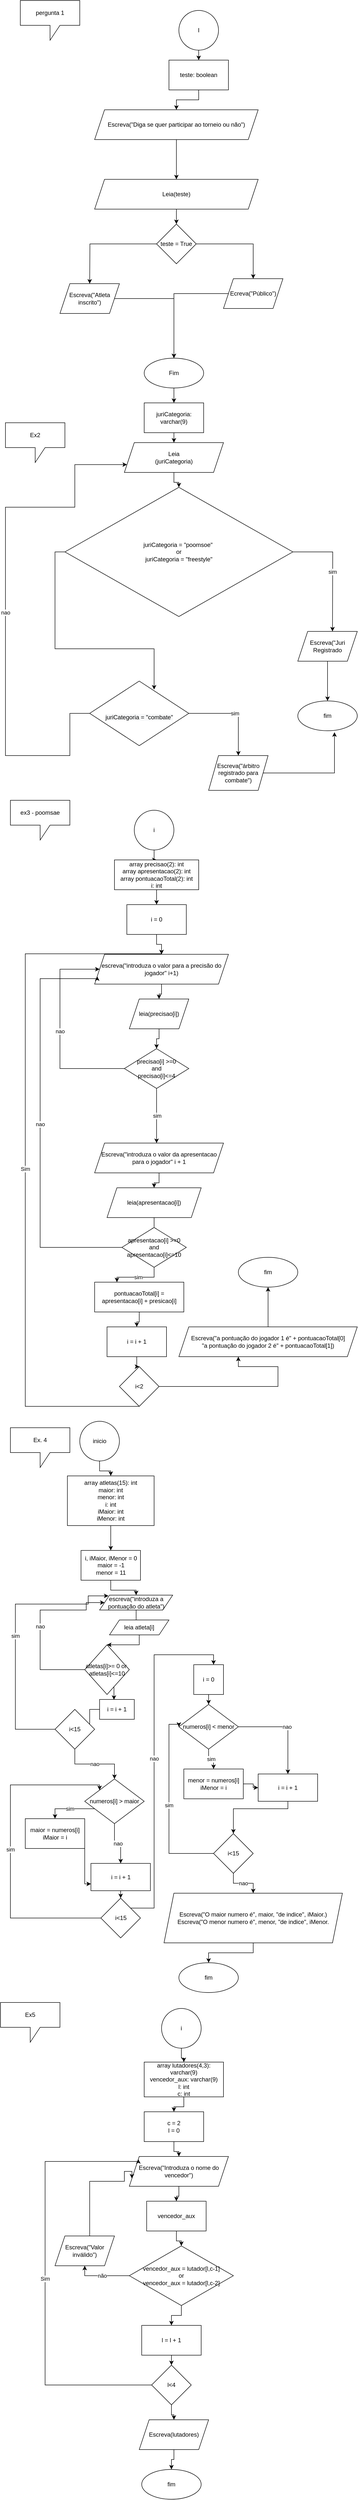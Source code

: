 <mxfile version="20.1.1" type="device"><diagram id="eb5srsx59rWQZQTCgX0a" name="Page-1"><mxGraphModel dx="1108" dy="403" grid="1" gridSize="10" guides="1" tooltips="1" connect="1" arrows="1" fold="1" page="1" pageScale="1" pageWidth="827" pageHeight="1169" math="0" shadow="0"><root><mxCell id="0"/><mxCell id="1" parent="0"/><mxCell id="N50x6vY5r3P2flRG4sj--4" value="" style="edgeStyle=orthogonalEdgeStyle;rounded=0;orthogonalLoop=1;jettySize=auto;html=1;" edge="1" parent="1" source="N50x6vY5r3P2flRG4sj--1" target="N50x6vY5r3P2flRG4sj--3"><mxGeometry relative="1" as="geometry"/></mxCell><mxCell id="N50x6vY5r3P2flRG4sj--1" value="I" style="ellipse;whiteSpace=wrap;html=1;aspect=fixed;" vertex="1" parent="1"><mxGeometry x="380" y="30" width="80" height="80" as="geometry"/></mxCell><mxCell id="N50x6vY5r3P2flRG4sj--2" value="pergunta 1" style="shape=callout;whiteSpace=wrap;html=1;perimeter=calloutPerimeter;" vertex="1" parent="1"><mxGeometry x="60" y="10" width="120" height="80" as="geometry"/></mxCell><mxCell id="N50x6vY5r3P2flRG4sj--8" value="" style="edgeStyle=orthogonalEdgeStyle;rounded=0;orthogonalLoop=1;jettySize=auto;html=1;" edge="1" parent="1" source="N50x6vY5r3P2flRG4sj--3" target="N50x6vY5r3P2flRG4sj--7"><mxGeometry relative="1" as="geometry"/></mxCell><mxCell id="N50x6vY5r3P2flRG4sj--3" value="teste: boolean" style="whiteSpace=wrap;html=1;" vertex="1" parent="1"><mxGeometry x="360" y="130" width="120" height="60" as="geometry"/></mxCell><mxCell id="N50x6vY5r3P2flRG4sj--12" value="" style="edgeStyle=orthogonalEdgeStyle;rounded=0;orthogonalLoop=1;jettySize=auto;html=1;" edge="1" parent="1" source="N50x6vY5r3P2flRG4sj--7" target="N50x6vY5r3P2flRG4sj--11"><mxGeometry relative="1" as="geometry"/></mxCell><mxCell id="N50x6vY5r3P2flRG4sj--7" value="Escreva(&quot;Diga se quer participar ao torneio ou não&quot;)" style="shape=parallelogram;perimeter=parallelogramPerimeter;whiteSpace=wrap;html=1;fixedSize=1;" vertex="1" parent="1"><mxGeometry x="210" y="230" width="330" height="60" as="geometry"/></mxCell><mxCell id="N50x6vY5r3P2flRG4sj--16" value="" style="edgeStyle=orthogonalEdgeStyle;rounded=0;orthogonalLoop=1;jettySize=auto;html=1;" edge="1" parent="1" source="N50x6vY5r3P2flRG4sj--11" target="N50x6vY5r3P2flRG4sj--15"><mxGeometry relative="1" as="geometry"/></mxCell><mxCell id="N50x6vY5r3P2flRG4sj--11" value="Leia(teste)" style="shape=parallelogram;perimeter=parallelogramPerimeter;whiteSpace=wrap;html=1;fixedSize=1;" vertex="1" parent="1"><mxGeometry x="210" y="370" width="330" height="60" as="geometry"/></mxCell><mxCell id="N50x6vY5r3P2flRG4sj--17" style="edgeStyle=orthogonalEdgeStyle;rounded=0;orthogonalLoop=1;jettySize=auto;html=1;" edge="1" parent="1" source="N50x6vY5r3P2flRG4sj--15"><mxGeometry relative="1" as="geometry"><mxPoint x="200" y="580" as="targetPoint"/></mxGeometry></mxCell><mxCell id="N50x6vY5r3P2flRG4sj--18" style="edgeStyle=orthogonalEdgeStyle;rounded=0;orthogonalLoop=1;jettySize=auto;html=1;" edge="1" parent="1" source="N50x6vY5r3P2flRG4sj--15"><mxGeometry relative="1" as="geometry"><mxPoint x="530" y="570" as="targetPoint"/><Array as="points"><mxPoint x="530" y="500"/></Array></mxGeometry></mxCell><mxCell id="N50x6vY5r3P2flRG4sj--15" value="teste = True" style="rhombus;whiteSpace=wrap;html=1;" vertex="1" parent="1"><mxGeometry x="335" y="460" width="80" height="80" as="geometry"/></mxCell><mxCell id="N50x6vY5r3P2flRG4sj--22" value="" style="edgeStyle=orthogonalEdgeStyle;rounded=0;orthogonalLoop=1;jettySize=auto;html=1;" edge="1" parent="1" source="N50x6vY5r3P2flRG4sj--19" target="N50x6vY5r3P2flRG4sj--21"><mxGeometry relative="1" as="geometry"/></mxCell><mxCell id="N50x6vY5r3P2flRG4sj--19" value="Escreva(&quot;Atleta inscrito&quot;)" style="shape=parallelogram;perimeter=parallelogramPerimeter;whiteSpace=wrap;html=1;fixedSize=1;" vertex="1" parent="1"><mxGeometry x="140" y="580" width="120" height="60" as="geometry"/></mxCell><mxCell id="N50x6vY5r3P2flRG4sj--23" style="edgeStyle=orthogonalEdgeStyle;rounded=0;orthogonalLoop=1;jettySize=auto;html=1;entryX=0.5;entryY=0;entryDx=0;entryDy=0;" edge="1" parent="1" source="N50x6vY5r3P2flRG4sj--20" target="N50x6vY5r3P2flRG4sj--21"><mxGeometry relative="1" as="geometry"/></mxCell><mxCell id="N50x6vY5r3P2flRG4sj--20" value="Ecreva(&quot;Público&quot;)" style="shape=parallelogram;perimeter=parallelogramPerimeter;whiteSpace=wrap;html=1;fixedSize=1;" vertex="1" parent="1"><mxGeometry x="470" y="570" width="120" height="60" as="geometry"/></mxCell><mxCell id="N50x6vY5r3P2flRG4sj--26" value="" style="edgeStyle=orthogonalEdgeStyle;rounded=0;orthogonalLoop=1;jettySize=auto;html=1;" edge="1" parent="1" source="N50x6vY5r3P2flRG4sj--21" target="N50x6vY5r3P2flRG4sj--25"><mxGeometry relative="1" as="geometry"/></mxCell><mxCell id="N50x6vY5r3P2flRG4sj--21" value="Fim" style="ellipse;whiteSpace=wrap;html=1;" vertex="1" parent="1"><mxGeometry x="310" y="730" width="120" height="60" as="geometry"/></mxCell><mxCell id="N50x6vY5r3P2flRG4sj--24" value="Ex2" style="shape=callout;whiteSpace=wrap;html=1;perimeter=calloutPerimeter;" vertex="1" parent="1"><mxGeometry x="30" y="860" width="120" height="80" as="geometry"/></mxCell><mxCell id="N50x6vY5r3P2flRG4sj--28" value="" style="edgeStyle=orthogonalEdgeStyle;rounded=0;orthogonalLoop=1;jettySize=auto;html=1;" edge="1" parent="1" source="N50x6vY5r3P2flRG4sj--25" target="N50x6vY5r3P2flRG4sj--27"><mxGeometry relative="1" as="geometry"/></mxCell><mxCell id="N50x6vY5r3P2flRG4sj--25" value="juriCategoria: varchar(9)" style="whiteSpace=wrap;html=1;" vertex="1" parent="1"><mxGeometry x="310" y="820" width="120" height="60" as="geometry"/></mxCell><mxCell id="N50x6vY5r3P2flRG4sj--30" value="" style="edgeStyle=orthogonalEdgeStyle;rounded=0;orthogonalLoop=1;jettySize=auto;html=1;" edge="1" parent="1" source="N50x6vY5r3P2flRG4sj--27" target="N50x6vY5r3P2flRG4sj--29"><mxGeometry relative="1" as="geometry"/></mxCell><mxCell id="N50x6vY5r3P2flRG4sj--27" value="Leia&lt;br&gt;(juriCategoria)" style="shape=parallelogram;perimeter=parallelogramPerimeter;whiteSpace=wrap;html=1;fixedSize=1;" vertex="1" parent="1"><mxGeometry x="270" y="900" width="200" height="60" as="geometry"/></mxCell><mxCell id="N50x6vY5r3P2flRG4sj--31" value="sim" style="edgeStyle=orthogonalEdgeStyle;rounded=0;orthogonalLoop=1;jettySize=auto;html=1;" edge="1" parent="1" source="N50x6vY5r3P2flRG4sj--29"><mxGeometry relative="1" as="geometry"><mxPoint x="690" y="1280" as="targetPoint"/></mxGeometry></mxCell><mxCell id="N50x6vY5r3P2flRG4sj--35" style="edgeStyle=orthogonalEdgeStyle;rounded=0;orthogonalLoop=1;jettySize=auto;html=1;exitX=0;exitY=0.5;exitDx=0;exitDy=0;entryX=0.65;entryY=0.131;entryDx=0;entryDy=0;entryPerimeter=0;" edge="1" parent="1" source="N50x6vY5r3P2flRG4sj--29" target="N50x6vY5r3P2flRG4sj--36"><mxGeometry relative="1" as="geometry"><mxPoint x="330" y="1380" as="targetPoint"/></mxGeometry></mxCell><mxCell id="N50x6vY5r3P2flRG4sj--29" value="juriCategoria = &quot;poomsoe&quot;&amp;nbsp;&lt;br&gt;or&lt;br&gt;juriCategoria = &quot;freestyle&quot;" style="rhombus;whiteSpace=wrap;html=1;" vertex="1" parent="1"><mxGeometry x="150" y="990" width="460" height="260" as="geometry"/></mxCell><mxCell id="N50x6vY5r3P2flRG4sj--34" value="" style="edgeStyle=orthogonalEdgeStyle;rounded=0;orthogonalLoop=1;jettySize=auto;html=1;" edge="1" parent="1" source="N50x6vY5r3P2flRG4sj--32" target="N50x6vY5r3P2flRG4sj--33"><mxGeometry relative="1" as="geometry"/></mxCell><mxCell id="N50x6vY5r3P2flRG4sj--32" value="Escreva(&quot;Juri Registrado" style="shape=parallelogram;perimeter=parallelogramPerimeter;whiteSpace=wrap;html=1;fixedSize=1;" vertex="1" parent="1"><mxGeometry x="620" y="1280" width="120" height="60" as="geometry"/></mxCell><mxCell id="N50x6vY5r3P2flRG4sj--33" value="fim" style="ellipse;whiteSpace=wrap;html=1;" vertex="1" parent="1"><mxGeometry x="620" y="1420" width="120" height="60" as="geometry"/></mxCell><mxCell id="N50x6vY5r3P2flRG4sj--37" value="nao" style="edgeStyle=orthogonalEdgeStyle;rounded=0;orthogonalLoop=1;jettySize=auto;html=1;entryX=0;entryY=0.75;entryDx=0;entryDy=0;" edge="1" parent="1" source="N50x6vY5r3P2flRG4sj--36" target="N50x6vY5r3P2flRG4sj--27"><mxGeometry relative="1" as="geometry"><mxPoint x="60" y="1010" as="targetPoint"/><Array as="points"><mxPoint x="160" y="1445"/><mxPoint x="160" y="1530"/><mxPoint x="30" y="1530"/><mxPoint x="30" y="1030"/><mxPoint x="170" y="1030"/><mxPoint x="170" y="944"/></Array></mxGeometry></mxCell><mxCell id="N50x6vY5r3P2flRG4sj--39" value="sim" style="edgeStyle=orthogonalEdgeStyle;rounded=0;orthogonalLoop=1;jettySize=auto;html=1;exitX=1;exitY=0.5;exitDx=0;exitDy=0;" edge="1" parent="1" source="N50x6vY5r3P2flRG4sj--36" target="N50x6vY5r3P2flRG4sj--38"><mxGeometry relative="1" as="geometry"/></mxCell><mxCell id="N50x6vY5r3P2flRG4sj--36" value="&lt;br&gt;&lt;span style=&quot;color: rgb(0, 0, 0); font-family: Helvetica; font-size: 12px; font-style: normal; font-variant-ligatures: normal; font-variant-caps: normal; font-weight: 400; letter-spacing: normal; orphans: 2; text-align: center; text-indent: 0px; text-transform: none; widows: 2; word-spacing: 0px; -webkit-text-stroke-width: 0px; background-color: rgb(248, 249, 250); text-decoration-thickness: initial; text-decoration-style: initial; text-decoration-color: initial; float: none; display: inline !important;&quot;&gt;juriCategoria&amp;nbsp;= &quot;combate&quot;&lt;/span&gt;&lt;br&gt;" style="rhombus;whiteSpace=wrap;html=1;" vertex="1" parent="1"><mxGeometry x="200" y="1380" width="200" height="130" as="geometry"/></mxCell><mxCell id="N50x6vY5r3P2flRG4sj--40" style="edgeStyle=orthogonalEdgeStyle;rounded=0;orthogonalLoop=1;jettySize=auto;html=1;entryX=0.617;entryY=1.05;entryDx=0;entryDy=0;entryPerimeter=0;" edge="1" parent="1" source="N50x6vY5r3P2flRG4sj--38" target="N50x6vY5r3P2flRG4sj--33"><mxGeometry relative="1" as="geometry"/></mxCell><mxCell id="N50x6vY5r3P2flRG4sj--38" value="Escreva(&quot;árbitro registrado para combate&quot;)" style="shape=parallelogram;perimeter=parallelogramPerimeter;whiteSpace=wrap;html=1;fixedSize=1;" vertex="1" parent="1"><mxGeometry x="440" y="1530" width="120" height="70" as="geometry"/></mxCell><mxCell id="N50x6vY5r3P2flRG4sj--41" value="ex3 - poomsae" style="shape=callout;whiteSpace=wrap;html=1;perimeter=calloutPerimeter;" vertex="1" parent="1"><mxGeometry x="40" y="1620" width="120" height="80" as="geometry"/></mxCell><mxCell id="N50x6vY5r3P2flRG4sj--45" value="" style="edgeStyle=orthogonalEdgeStyle;rounded=0;orthogonalLoop=1;jettySize=auto;html=1;" edge="1" parent="1" source="N50x6vY5r3P2flRG4sj--43" target="N50x6vY5r3P2flRG4sj--44"><mxGeometry relative="1" as="geometry"/></mxCell><mxCell id="N50x6vY5r3P2flRG4sj--43" value="i" style="ellipse;whiteSpace=wrap;html=1;aspect=fixed;" vertex="1" parent="1"><mxGeometry x="290" y="1640" width="80" height="80" as="geometry"/></mxCell><mxCell id="N50x6vY5r3P2flRG4sj--47" value="" style="edgeStyle=orthogonalEdgeStyle;rounded=0;orthogonalLoop=1;jettySize=auto;html=1;" edge="1" parent="1" source="N50x6vY5r3P2flRG4sj--44" target="N50x6vY5r3P2flRG4sj--46"><mxGeometry relative="1" as="geometry"/></mxCell><mxCell id="N50x6vY5r3P2flRG4sj--44" value="array precisao(2): int&lt;br&gt;array apresentacao(2): int&lt;br&gt;array pontuacaoTotal(2): int&lt;br&gt;i: int" style="whiteSpace=wrap;html=1;" vertex="1" parent="1"><mxGeometry x="250" y="1740" width="170" height="60" as="geometry"/></mxCell><mxCell id="N50x6vY5r3P2flRG4sj--50" value="" style="edgeStyle=orthogonalEdgeStyle;rounded=0;orthogonalLoop=1;jettySize=auto;html=1;" edge="1" parent="1" source="N50x6vY5r3P2flRG4sj--46" target="N50x6vY5r3P2flRG4sj--49"><mxGeometry relative="1" as="geometry"/></mxCell><mxCell id="N50x6vY5r3P2flRG4sj--46" value="i = 0" style="whiteSpace=wrap;html=1;" vertex="1" parent="1"><mxGeometry x="275" y="1830" width="120" height="60" as="geometry"/></mxCell><mxCell id="N50x6vY5r3P2flRG4sj--52" value="" style="edgeStyle=orthogonalEdgeStyle;rounded=0;orthogonalLoop=1;jettySize=auto;html=1;" edge="1" parent="1" source="N50x6vY5r3P2flRG4sj--49" target="N50x6vY5r3P2flRG4sj--51"><mxGeometry relative="1" as="geometry"/></mxCell><mxCell id="N50x6vY5r3P2flRG4sj--49" value="escreva(&quot;introduza o valor para a precisão do jogador&quot; i+1)" style="shape=parallelogram;perimeter=parallelogramPerimeter;whiteSpace=wrap;html=1;fixedSize=1;" vertex="1" parent="1"><mxGeometry x="210" y="1930" width="270" height="60" as="geometry"/></mxCell><mxCell id="N50x6vY5r3P2flRG4sj--54" value="" style="edgeStyle=orthogonalEdgeStyle;rounded=0;orthogonalLoop=1;jettySize=auto;html=1;entryX=0.5;entryY=0;entryDx=0;entryDy=0;" edge="1" parent="1" source="N50x6vY5r3P2flRG4sj--51" target="N50x6vY5r3P2flRG4sj--63"><mxGeometry relative="1" as="geometry"><mxPoint x="345" y="2100" as="targetPoint"/></mxGeometry></mxCell><mxCell id="N50x6vY5r3P2flRG4sj--51" value="leia(precisao[i])" style="shape=parallelogram;perimeter=parallelogramPerimeter;whiteSpace=wrap;html=1;fixedSize=1;" vertex="1" parent="1"><mxGeometry x="280" y="2020" width="120" height="60" as="geometry"/></mxCell><mxCell id="N50x6vY5r3P2flRG4sj--65" value="nao" style="edgeStyle=orthogonalEdgeStyle;rounded=0;orthogonalLoop=1;jettySize=auto;html=1;" edge="1" parent="1" source="N50x6vY5r3P2flRG4sj--63" target="N50x6vY5r3P2flRG4sj--49"><mxGeometry relative="1" as="geometry"><mxPoint x="150" y="1960" as="targetPoint"/><Array as="points"><mxPoint x="140" y="2160"/><mxPoint x="140" y="1960"/></Array></mxGeometry></mxCell><mxCell id="N50x6vY5r3P2flRG4sj--68" value="sim" style="edgeStyle=orthogonalEdgeStyle;rounded=0;orthogonalLoop=1;jettySize=auto;html=1;" edge="1" parent="1" source="N50x6vY5r3P2flRG4sj--63"><mxGeometry relative="1" as="geometry"><mxPoint x="335" y="2310" as="targetPoint"/></mxGeometry></mxCell><mxCell id="N50x6vY5r3P2flRG4sj--63" value="precisao[i] &amp;gt;=0&lt;br&gt;and&lt;br&gt;precisao[i]&amp;lt;=4" style="rhombus;whiteSpace=wrap;html=1;" vertex="1" parent="1"><mxGeometry x="270" y="2120" width="130" height="80" as="geometry"/></mxCell><mxCell id="N50x6vY5r3P2flRG4sj--69" value="" style="edgeStyle=orthogonalEdgeStyle;rounded=0;orthogonalLoop=1;jettySize=auto;html=1;" edge="1" parent="1" source="N50x6vY5r3P2flRG4sj--70" target="N50x6vY5r3P2flRG4sj--72"><mxGeometry relative="1" as="geometry"/></mxCell><mxCell id="N50x6vY5r3P2flRG4sj--70" value="Escreva(&quot;introduza o valor da apresentacao para o jogador&quot; i + 1" style="shape=parallelogram;perimeter=parallelogramPerimeter;whiteSpace=wrap;html=1;fixedSize=1;" vertex="1" parent="1"><mxGeometry x="210" y="2310" width="260" height="60" as="geometry"/></mxCell><mxCell id="N50x6vY5r3P2flRG4sj--71" value="" style="edgeStyle=orthogonalEdgeStyle;rounded=0;orthogonalLoop=1;jettySize=auto;html=1;" edge="1" parent="1" source="N50x6vY5r3P2flRG4sj--72"><mxGeometry relative="1" as="geometry"><mxPoint x="330" y="2490" as="targetPoint"/></mxGeometry></mxCell><mxCell id="N50x6vY5r3P2flRG4sj--72" value="leia(apresentacao[i])" style="shape=parallelogram;perimeter=parallelogramPerimeter;whiteSpace=wrap;html=1;fixedSize=1;" vertex="1" parent="1"><mxGeometry x="235" y="2400" width="190" height="60" as="geometry"/></mxCell><mxCell id="N50x6vY5r3P2flRG4sj--73" value="" style="edgeStyle=orthogonalEdgeStyle;rounded=0;orthogonalLoop=1;jettySize=auto;html=1;" edge="1" parent="1" source="N50x6vY5r3P2flRG4sj--74" target="N50x6vY5r3P2flRG4sj--75"><mxGeometry relative="1" as="geometry"/></mxCell><mxCell id="N50x6vY5r3P2flRG4sj--74" value="i = i + 1" style="whiteSpace=wrap;html=1;" vertex="1" parent="1"><mxGeometry x="235" y="2680" width="120" height="60" as="geometry"/></mxCell><mxCell id="N50x6vY5r3P2flRG4sj--76" value="Sim" style="edgeStyle=orthogonalEdgeStyle;rounded=0;orthogonalLoop=1;jettySize=auto;html=1;" edge="1" parent="1" source="N50x6vY5r3P2flRG4sj--75" target="N50x6vY5r3P2flRG4sj--49"><mxGeometry relative="1" as="geometry"><mxPoint x="90" y="1929" as="targetPoint"/><Array as="points"><mxPoint x="70" y="2840"/><mxPoint x="70" y="1929"/><mxPoint x="345" y="1929"/></Array></mxGeometry></mxCell><mxCell id="N50x6vY5r3P2flRG4sj--87" style="edgeStyle=orthogonalEdgeStyle;rounded=0;orthogonalLoop=1;jettySize=auto;html=1;exitX=1;exitY=0.5;exitDx=0;exitDy=0;" edge="1" parent="1" source="N50x6vY5r3P2flRG4sj--75"><mxGeometry relative="1" as="geometry"><mxPoint x="500" y="2740" as="targetPoint"/><Array as="points"><mxPoint x="580" y="2800"/><mxPoint x="580" y="2760"/><mxPoint x="500" y="2760"/></Array></mxGeometry></mxCell><mxCell id="N50x6vY5r3P2flRG4sj--75" value="i&amp;lt;2" style="rhombus;whiteSpace=wrap;html=1;" vertex="1" parent="1"><mxGeometry x="260" y="2760" width="80" height="80" as="geometry"/></mxCell><mxCell id="N50x6vY5r3P2flRG4sj--79" value="sim" style="edgeStyle=orthogonalEdgeStyle;rounded=0;orthogonalLoop=1;jettySize=auto;html=1;entryX=0.25;entryY=0;entryDx=0;entryDy=0;" edge="1" parent="1" source="N50x6vY5r3P2flRG4sj--77" target="N50x6vY5r3P2flRG4sj--82"><mxGeometry relative="1" as="geometry"/></mxCell><mxCell id="N50x6vY5r3P2flRG4sj--86" value="nao" style="edgeStyle=orthogonalEdgeStyle;rounded=0;orthogonalLoop=1;jettySize=auto;html=1;exitX=0;exitY=0.5;exitDx=0;exitDy=0;entryX=0;entryY=0.75;entryDx=0;entryDy=0;" edge="1" parent="1" source="N50x6vY5r3P2flRG4sj--77" target="N50x6vY5r3P2flRG4sj--49"><mxGeometry relative="1" as="geometry"><mxPoint x="110" y="1979" as="targetPoint"/><Array as="points"><mxPoint x="100" y="2520"/><mxPoint x="100" y="1979"/><mxPoint x="215" y="1979"/></Array></mxGeometry></mxCell><mxCell id="N50x6vY5r3P2flRG4sj--77" value="apresentacao[i] &amp;gt;=0&lt;br&gt;and&lt;br&gt;apresentacao[i]&amp;lt;=10" style="rhombus;whiteSpace=wrap;html=1;" vertex="1" parent="1"><mxGeometry x="265" y="2480" width="130" height="80" as="geometry"/></mxCell><mxCell id="N50x6vY5r3P2flRG4sj--78" style="edgeStyle=orthogonalEdgeStyle;rounded=0;orthogonalLoop=1;jettySize=auto;html=1;exitX=0.5;exitY=1;exitDx=0;exitDy=0;" edge="1" parent="1" source="N50x6vY5r3P2flRG4sj--74" target="N50x6vY5r3P2flRG4sj--74"><mxGeometry relative="1" as="geometry"/></mxCell><mxCell id="N50x6vY5r3P2flRG4sj--84" value="" style="edgeStyle=orthogonalEdgeStyle;rounded=0;orthogonalLoop=1;jettySize=auto;html=1;" edge="1" parent="1" source="N50x6vY5r3P2flRG4sj--82" target="N50x6vY5r3P2flRG4sj--74"><mxGeometry relative="1" as="geometry"/></mxCell><mxCell id="N50x6vY5r3P2flRG4sj--82" value="pontuacaoTotal[i] = apresentacao[i] + presicao[i]" style="rounded=0;whiteSpace=wrap;html=1;" vertex="1" parent="1"><mxGeometry x="210" y="2590" width="180" height="60" as="geometry"/></mxCell><mxCell id="N50x6vY5r3P2flRG4sj--90" value="" style="edgeStyle=orthogonalEdgeStyle;rounded=0;orthogonalLoop=1;jettySize=auto;html=1;" edge="1" parent="1" source="N50x6vY5r3P2flRG4sj--88" target="N50x6vY5r3P2flRG4sj--89"><mxGeometry relative="1" as="geometry"/></mxCell><mxCell id="N50x6vY5r3P2flRG4sj--88" value="Escreva(&quot;a pontuação do jogador 1 é&quot; + pontuacaoTotal[0]&lt;br&gt;&quot;a pontuação do jogador 2 é&quot; + pontuacaoTotal[1])" style="shape=parallelogram;perimeter=parallelogramPerimeter;whiteSpace=wrap;html=1;fixedSize=1;" vertex="1" parent="1"><mxGeometry x="380" y="2680" width="360" height="60" as="geometry"/></mxCell><mxCell id="N50x6vY5r3P2flRG4sj--89" value="fim" style="ellipse;whiteSpace=wrap;html=1;" vertex="1" parent="1"><mxGeometry x="500" y="2540" width="120" height="60" as="geometry"/></mxCell><mxCell id="N50x6vY5r3P2flRG4sj--91" value="Ex. 4" style="shape=callout;whiteSpace=wrap;html=1;perimeter=calloutPerimeter;" vertex="1" parent="1"><mxGeometry x="40" y="2883" width="120" height="80" as="geometry"/></mxCell><mxCell id="N50x6vY5r3P2flRG4sj--94" value="" style="edgeStyle=orthogonalEdgeStyle;rounded=0;orthogonalLoop=1;jettySize=auto;html=1;" edge="1" parent="1" source="N50x6vY5r3P2flRG4sj--92" target="N50x6vY5r3P2flRG4sj--93"><mxGeometry relative="1" as="geometry"/></mxCell><mxCell id="N50x6vY5r3P2flRG4sj--92" value="inicio" style="ellipse;whiteSpace=wrap;html=1;aspect=fixed;" vertex="1" parent="1"><mxGeometry x="180" y="2870" width="80" height="80" as="geometry"/></mxCell><mxCell id="N50x6vY5r3P2flRG4sj--96" value="" style="edgeStyle=orthogonalEdgeStyle;rounded=0;orthogonalLoop=1;jettySize=auto;html=1;" edge="1" parent="1" source="N50x6vY5r3P2flRG4sj--93" target="N50x6vY5r3P2flRG4sj--95"><mxGeometry relative="1" as="geometry"/></mxCell><mxCell id="N50x6vY5r3P2flRG4sj--93" value="array atletas(15): int&lt;br&gt;maior: int&lt;br&gt;menor: int&lt;br&gt;i: int&lt;br&gt;iMaior: int&lt;br&gt;iMenor: int" style="whiteSpace=wrap;html=1;" vertex="1" parent="1"><mxGeometry x="155" y="2980" width="175" height="100" as="geometry"/></mxCell><mxCell id="N50x6vY5r3P2flRG4sj--98" value="" style="edgeStyle=orthogonalEdgeStyle;rounded=0;orthogonalLoop=1;jettySize=auto;html=1;" edge="1" parent="1" source="N50x6vY5r3P2flRG4sj--95" target="N50x6vY5r3P2flRG4sj--97"><mxGeometry relative="1" as="geometry"/></mxCell><mxCell id="N50x6vY5r3P2flRG4sj--95" value="i, iMaior, iMenor = 0&lt;br&gt;maior = -1&lt;br&gt;menor = 11" style="whiteSpace=wrap;html=1;" vertex="1" parent="1"><mxGeometry x="182.5" y="3130" width="120" height="60" as="geometry"/></mxCell><mxCell id="N50x6vY5r3P2flRG4sj--100" value="" style="edgeStyle=orthogonalEdgeStyle;rounded=0;orthogonalLoop=1;jettySize=auto;html=1;" edge="1" parent="1" source="N50x6vY5r3P2flRG4sj--97"><mxGeometry relative="1" as="geometry"><mxPoint x="290" y="3300" as="targetPoint"/></mxGeometry></mxCell><mxCell id="N50x6vY5r3P2flRG4sj--97" value="escreva(&quot;introduza a pontuação do atleta&quot;)" style="shape=parallelogram;perimeter=parallelogramPerimeter;whiteSpace=wrap;html=1;fixedSize=1;" vertex="1" parent="1"><mxGeometry x="220" y="3220" width="147.5" height="30" as="geometry"/></mxCell><mxCell id="N50x6vY5r3P2flRG4sj--101" value="nao" style="edgeStyle=orthogonalEdgeStyle;rounded=0;orthogonalLoop=1;jettySize=auto;html=1;exitX=0;exitY=0.5;exitDx=0;exitDy=0;entryX=0;entryY=0.5;entryDx=0;entryDy=0;" edge="1" parent="1" source="N50x6vY5r3P2flRG4sj--99" target="N50x6vY5r3P2flRG4sj--97"><mxGeometry relative="1" as="geometry"><mxPoint x="100" y="3250" as="targetPoint"/><Array as="points"><mxPoint x="100" y="3370"/><mxPoint x="100" y="3250"/><mxPoint x="193" y="3250"/></Array></mxGeometry></mxCell><mxCell id="N50x6vY5r3P2flRG4sj--103" value="" style="edgeStyle=orthogonalEdgeStyle;rounded=0;orthogonalLoop=1;jettySize=auto;html=1;entryX=0.414;entryY=0.017;entryDx=0;entryDy=0;entryPerimeter=0;" edge="1" parent="1" source="N50x6vY5r3P2flRG4sj--99" target="N50x6vY5r3P2flRG4sj--119"><mxGeometry relative="1" as="geometry"><mxPoint x="230" y="3460" as="targetPoint"/><Array as="points"><mxPoint x="230" y="3410"/><mxPoint x="249" y="3410"/></Array></mxGeometry></mxCell><mxCell id="N50x6vY5r3P2flRG4sj--99" value="atletas[i]&amp;gt;= 0 or&amp;nbsp;&lt;br&gt;atletas[i]&amp;lt;=10" style="rhombus;whiteSpace=wrap;html=1;" vertex="1" parent="1"><mxGeometry x="190" y="3320" width="90" height="100" as="geometry"/></mxCell><mxCell id="N50x6vY5r3P2flRG4sj--105" value="sim" style="edgeStyle=orthogonalEdgeStyle;rounded=0;orthogonalLoop=1;jettySize=auto;html=1;" edge="1" parent="1" source="N50x6vY5r3P2flRG4sj--102" target="N50x6vY5r3P2flRG4sj--104"><mxGeometry relative="1" as="geometry"><Array as="points"><mxPoint x="130" y="3650"/></Array></mxGeometry></mxCell><mxCell id="N50x6vY5r3P2flRG4sj--107" value="nao" style="edgeStyle=orthogonalEdgeStyle;rounded=0;orthogonalLoop=1;jettySize=auto;html=1;" edge="1" parent="1" source="N50x6vY5r3P2flRG4sj--102" target="N50x6vY5r3P2flRG4sj--106"><mxGeometry relative="1" as="geometry"/></mxCell><mxCell id="N50x6vY5r3P2flRG4sj--102" value="numeros[i] &amp;gt; maior" style="rhombus;whiteSpace=wrap;html=1;" vertex="1" parent="1"><mxGeometry x="190" y="3590" width="120" height="90" as="geometry"/></mxCell><mxCell id="N50x6vY5r3P2flRG4sj--108" style="edgeStyle=orthogonalEdgeStyle;rounded=0;orthogonalLoop=1;jettySize=auto;html=1;entryX=0;entryY=0.75;entryDx=0;entryDy=0;" edge="1" parent="1" source="N50x6vY5r3P2flRG4sj--104" target="N50x6vY5r3P2flRG4sj--106"><mxGeometry relative="1" as="geometry"><Array as="points"><mxPoint x="190" y="3740"/><mxPoint x="190" y="3801"/></Array></mxGeometry></mxCell><mxCell id="N50x6vY5r3P2flRG4sj--104" value="maior = numeros[i]&lt;br&gt;iMaior = i" style="whiteSpace=wrap;html=1;" vertex="1" parent="1"><mxGeometry x="70" y="3670" width="120" height="60" as="geometry"/></mxCell><mxCell id="N50x6vY5r3P2flRG4sj--111" value="" style="edgeStyle=orthogonalEdgeStyle;rounded=0;orthogonalLoop=1;jettySize=auto;html=1;" edge="1" parent="1" source="N50x6vY5r3P2flRG4sj--106" target="N50x6vY5r3P2flRG4sj--110"><mxGeometry relative="1" as="geometry"/></mxCell><mxCell id="N50x6vY5r3P2flRG4sj--106" value="i = i + 1" style="whiteSpace=wrap;html=1;" vertex="1" parent="1"><mxGeometry x="202.5" y="3760" width="120" height="55" as="geometry"/></mxCell><mxCell id="N50x6vY5r3P2flRG4sj--116" value="nao" style="edgeStyle=orthogonalEdgeStyle;rounded=0;orthogonalLoop=1;jettySize=auto;html=1;" edge="1" parent="1" source="N50x6vY5r3P2flRG4sj--110" target="N50x6vY5r3P2flRG4sj--115"><mxGeometry relative="1" as="geometry"><mxPoint x="450" y="3120" as="targetPoint"/><Array as="points"><mxPoint x="330" y="3850"/><mxPoint x="330" y="3340"/><mxPoint x="450" y="3340"/></Array></mxGeometry></mxCell><mxCell id="N50x6vY5r3P2flRG4sj--125" value="sim" style="edgeStyle=orthogonalEdgeStyle;rounded=0;orthogonalLoop=1;jettySize=auto;html=1;exitX=0;exitY=0.5;exitDx=0;exitDy=0;entryX=0;entryY=0;entryDx=0;entryDy=0;" edge="1" parent="1" source="N50x6vY5r3P2flRG4sj--110" target="N50x6vY5r3P2flRG4sj--102"><mxGeometry relative="1" as="geometry"><mxPoint x="50" y="3602" as="targetPoint"/><Array as="points"><mxPoint x="40" y="3870"/><mxPoint x="40" y="3602"/><mxPoint x="220" y="3602"/></Array></mxGeometry></mxCell><mxCell id="N50x6vY5r3P2flRG4sj--110" value="i&amp;lt;15" style="rhombus;whiteSpace=wrap;html=1;" vertex="1" parent="1"><mxGeometry x="222.5" y="3830" width="80" height="80" as="geometry"/></mxCell><mxCell id="N50x6vY5r3P2flRG4sj--118" value="" style="edgeStyle=orthogonalEdgeStyle;rounded=0;orthogonalLoop=1;jettySize=auto;html=1;" edge="1" parent="1" source="N50x6vY5r3P2flRG4sj--115" target="N50x6vY5r3P2flRG4sj--117"><mxGeometry relative="1" as="geometry"/></mxCell><mxCell id="N50x6vY5r3P2flRG4sj--115" value="i = 0" style="whiteSpace=wrap;html=1;" vertex="1" parent="1"><mxGeometry x="410" y="3360" width="60" height="60" as="geometry"/></mxCell><mxCell id="N50x6vY5r3P2flRG4sj--127" value="sim" style="edgeStyle=orthogonalEdgeStyle;rounded=0;orthogonalLoop=1;jettySize=auto;html=1;" edge="1" parent="1" source="N50x6vY5r3P2flRG4sj--117" target="N50x6vY5r3P2flRG4sj--126"><mxGeometry relative="1" as="geometry"/></mxCell><mxCell id="N50x6vY5r3P2flRG4sj--128" value="nao" style="edgeStyle=orthogonalEdgeStyle;rounded=0;orthogonalLoop=1;jettySize=auto;html=1;exitX=1;exitY=0.5;exitDx=0;exitDy=0;" edge="1" parent="1" source="N50x6vY5r3P2flRG4sj--117"><mxGeometry relative="1" as="geometry"><mxPoint x="600" y="3580" as="targetPoint"/><Array as="points"><mxPoint x="600" y="3485"/></Array></mxGeometry></mxCell><mxCell id="N50x6vY5r3P2flRG4sj--117" value="numeros[i] &amp;lt; menor" style="rhombus;whiteSpace=wrap;html=1;" vertex="1" parent="1"><mxGeometry x="380" y="3440" width="120" height="90" as="geometry"/></mxCell><mxCell id="N50x6vY5r3P2flRG4sj--122" value="" style="edgeStyle=orthogonalEdgeStyle;rounded=0;orthogonalLoop=1;jettySize=auto;html=1;" edge="1" parent="1" source="N50x6vY5r3P2flRG4sj--119" target="N50x6vY5r3P2flRG4sj--121"><mxGeometry relative="1" as="geometry"/></mxCell><mxCell id="N50x6vY5r3P2flRG4sj--119" value="i = i + 1" style="rounded=0;whiteSpace=wrap;html=1;" vertex="1" parent="1"><mxGeometry x="220" y="3430" width="70" height="40" as="geometry"/></mxCell><mxCell id="N50x6vY5r3P2flRG4sj--123" value="nao" style="edgeStyle=orthogonalEdgeStyle;rounded=0;orthogonalLoop=1;jettySize=auto;html=1;" edge="1" parent="1" source="N50x6vY5r3P2flRG4sj--121" target="N50x6vY5r3P2flRG4sj--102"><mxGeometry relative="1" as="geometry"/></mxCell><mxCell id="N50x6vY5r3P2flRG4sj--124" value="sim" style="edgeStyle=orthogonalEdgeStyle;rounded=0;orthogonalLoop=1;jettySize=auto;html=1;exitX=0;exitY=0.5;exitDx=0;exitDy=0;entryX=0.121;entryY=0.05;entryDx=0;entryDy=0;entryPerimeter=0;" edge="1" parent="1" source="N50x6vY5r3P2flRG4sj--121" target="N50x6vY5r3P2flRG4sj--97"><mxGeometry relative="1" as="geometry"><mxPoint x="60" y="3238" as="targetPoint"/><Array as="points"><mxPoint x="50" y="3490"/><mxPoint x="50" y="3238"/><mxPoint x="197" y="3238"/></Array></mxGeometry></mxCell><mxCell id="N50x6vY5r3P2flRG4sj--121" value="i&amp;lt;15" style="rhombus;whiteSpace=wrap;html=1;rounded=0;" vertex="1" parent="1"><mxGeometry x="130" y="3450" width="80" height="80" as="geometry"/></mxCell><mxCell id="N50x6vY5r3P2flRG4sj--131" value="" style="edgeStyle=orthogonalEdgeStyle;rounded=0;orthogonalLoop=1;jettySize=auto;html=1;" edge="1" parent="1" source="N50x6vY5r3P2flRG4sj--126" target="N50x6vY5r3P2flRG4sj--129"><mxGeometry relative="1" as="geometry"/></mxCell><mxCell id="N50x6vY5r3P2flRG4sj--126" value="menor = numeros[i]&lt;br&gt;iMenor = i" style="whiteSpace=wrap;html=1;" vertex="1" parent="1"><mxGeometry x="390" y="3570" width="120" height="60" as="geometry"/></mxCell><mxCell id="N50x6vY5r3P2flRG4sj--133" value="" style="edgeStyle=orthogonalEdgeStyle;rounded=0;orthogonalLoop=1;jettySize=auto;html=1;" edge="1" parent="1" source="N50x6vY5r3P2flRG4sj--129" target="N50x6vY5r3P2flRG4sj--132"><mxGeometry relative="1" as="geometry"><Array as="points"><mxPoint x="600" y="3650"/><mxPoint x="490" y="3650"/></Array></mxGeometry></mxCell><mxCell id="N50x6vY5r3P2flRG4sj--129" value="i = i + 1" style="whiteSpace=wrap;html=1;" vertex="1" parent="1"><mxGeometry x="540" y="3580" width="120" height="55" as="geometry"/></mxCell><mxCell id="N50x6vY5r3P2flRG4sj--134" value="sim" style="edgeStyle=orthogonalEdgeStyle;rounded=0;orthogonalLoop=1;jettySize=auto;html=1;exitX=0;exitY=0.5;exitDx=0;exitDy=0;entryX=0;entryY=0.5;entryDx=0;entryDy=0;" edge="1" parent="1" source="N50x6vY5r3P2flRG4sj--132" target="N50x6vY5r3P2flRG4sj--117"><mxGeometry relative="1" as="geometry"><mxPoint x="360" y="3480" as="targetPoint"/><Array as="points"><mxPoint x="360" y="3740"/><mxPoint x="360" y="3480"/><mxPoint x="380" y="3480"/></Array></mxGeometry></mxCell><mxCell id="N50x6vY5r3P2flRG4sj--136" value="nao" style="edgeStyle=orthogonalEdgeStyle;rounded=0;orthogonalLoop=1;jettySize=auto;html=1;" edge="1" parent="1" source="N50x6vY5r3P2flRG4sj--132" target="N50x6vY5r3P2flRG4sj--135"><mxGeometry relative="1" as="geometry"/></mxCell><mxCell id="N50x6vY5r3P2flRG4sj--132" value="i&amp;lt;15" style="rhombus;whiteSpace=wrap;html=1;" vertex="1" parent="1"><mxGeometry x="450" y="3700" width="80" height="80" as="geometry"/></mxCell><mxCell id="N50x6vY5r3P2flRG4sj--138" value="" style="edgeStyle=orthogonalEdgeStyle;rounded=0;orthogonalLoop=1;jettySize=auto;html=1;" edge="1" parent="1" source="N50x6vY5r3P2flRG4sj--135" target="N50x6vY5r3P2flRG4sj--137"><mxGeometry relative="1" as="geometry"/></mxCell><mxCell id="N50x6vY5r3P2flRG4sj--135" value="Escreva(&quot;O maior numero é&quot;, maior, &quot;de indice&quot;, iMaior.)&lt;br&gt;Escreva(&quot;O menor numero é&quot;, menor, &quot;de indice&quot;, iMenor." style="shape=parallelogram;perimeter=parallelogramPerimeter;whiteSpace=wrap;html=1;fixedSize=1;" vertex="1" parent="1"><mxGeometry x="350" y="3820" width="360" height="100" as="geometry"/></mxCell><mxCell id="N50x6vY5r3P2flRG4sj--137" value="fim" style="ellipse;whiteSpace=wrap;html=1;" vertex="1" parent="1"><mxGeometry x="380" y="3960" width="120" height="60" as="geometry"/></mxCell><mxCell id="N50x6vY5r3P2flRG4sj--140" style="edgeStyle=orthogonalEdgeStyle;rounded=0;orthogonalLoop=1;jettySize=auto;html=1;" edge="1" parent="1" source="N50x6vY5r3P2flRG4sj--139" target="N50x6vY5r3P2flRG4sj--99"><mxGeometry relative="1" as="geometry"/></mxCell><mxCell id="N50x6vY5r3P2flRG4sj--139" value="leia atleta[i]" style="shape=parallelogram;perimeter=parallelogramPerimeter;whiteSpace=wrap;html=1;fixedSize=1;" vertex="1" parent="1"><mxGeometry x="240" y="3270" width="120" height="30" as="geometry"/></mxCell><mxCell id="N50x6vY5r3P2flRG4sj--141" value="Ex5" style="shape=callout;whiteSpace=wrap;html=1;perimeter=calloutPerimeter;" vertex="1" parent="1"><mxGeometry x="20" y="4040" width="120" height="80" as="geometry"/></mxCell><mxCell id="N50x6vY5r3P2flRG4sj--144" value="" style="edgeStyle=orthogonalEdgeStyle;rounded=0;orthogonalLoop=1;jettySize=auto;html=1;" edge="1" parent="1" source="N50x6vY5r3P2flRG4sj--142" target="N50x6vY5r3P2flRG4sj--143"><mxGeometry relative="1" as="geometry"/></mxCell><mxCell id="N50x6vY5r3P2flRG4sj--142" value="i" style="ellipse;whiteSpace=wrap;html=1;aspect=fixed;" vertex="1" parent="1"><mxGeometry x="345" y="4052" width="80" height="80" as="geometry"/></mxCell><mxCell id="N50x6vY5r3P2flRG4sj--146" value="" style="edgeStyle=orthogonalEdgeStyle;rounded=0;orthogonalLoop=1;jettySize=auto;html=1;" edge="1" parent="1" source="N50x6vY5r3P2flRG4sj--143" target="N50x6vY5r3P2flRG4sj--145"><mxGeometry relative="1" as="geometry"/></mxCell><mxCell id="N50x6vY5r3P2flRG4sj--143" value="array lutadores(4,3): varchar(9)&lt;br&gt;vencedor_aux: varchar(9)&lt;br&gt;l: int&lt;br&gt;c: int" style="whiteSpace=wrap;html=1;" vertex="1" parent="1"><mxGeometry x="310" y="4160" width="160" height="70" as="geometry"/></mxCell><mxCell id="N50x6vY5r3P2flRG4sj--148" value="" style="edgeStyle=orthogonalEdgeStyle;rounded=0;orthogonalLoop=1;jettySize=auto;html=1;" edge="1" parent="1" source="N50x6vY5r3P2flRG4sj--145" target="N50x6vY5r3P2flRG4sj--147"><mxGeometry relative="1" as="geometry"/></mxCell><mxCell id="N50x6vY5r3P2flRG4sj--145" value="c = 2&lt;br&gt;l = 0" style="whiteSpace=wrap;html=1;" vertex="1" parent="1"><mxGeometry x="310" y="4260" width="120" height="60" as="geometry"/></mxCell><mxCell id="N50x6vY5r3P2flRG4sj--150" value="" style="edgeStyle=orthogonalEdgeStyle;rounded=0;orthogonalLoop=1;jettySize=auto;html=1;" edge="1" parent="1" source="N50x6vY5r3P2flRG4sj--147" target="N50x6vY5r3P2flRG4sj--149"><mxGeometry relative="1" as="geometry"/></mxCell><mxCell id="N50x6vY5r3P2flRG4sj--147" value="Escreva(&quot;Introduza o nome do vencedor&quot;)" style="shape=parallelogram;perimeter=parallelogramPerimeter;whiteSpace=wrap;html=1;fixedSize=1;" vertex="1" parent="1"><mxGeometry x="280" y="4350" width="200" height="60" as="geometry"/></mxCell><mxCell id="N50x6vY5r3P2flRG4sj--152" value="" style="edgeStyle=orthogonalEdgeStyle;rounded=0;orthogonalLoop=1;jettySize=auto;html=1;" edge="1" parent="1" source="N50x6vY5r3P2flRG4sj--149" target="N50x6vY5r3P2flRG4sj--151"><mxGeometry relative="1" as="geometry"/></mxCell><mxCell id="N50x6vY5r3P2flRG4sj--149" value="vencedor_aux" style="whiteSpace=wrap;html=1;" vertex="1" parent="1"><mxGeometry x="315" y="4440" width="120" height="60" as="geometry"/></mxCell><mxCell id="N50x6vY5r3P2flRG4sj--153" value="não" style="edgeStyle=orthogonalEdgeStyle;rounded=0;orthogonalLoop=1;jettySize=auto;html=1;exitX=0;exitY=0.5;exitDx=0;exitDy=0;" edge="1" parent="1" source="N50x6vY5r3P2flRG4sj--151"><mxGeometry relative="1" as="geometry"><mxPoint x="190" y="4570" as="targetPoint"/><Array as="points"><mxPoint x="190" y="4590"/></Array></mxGeometry></mxCell><mxCell id="N50x6vY5r3P2flRG4sj--158" value="" style="edgeStyle=orthogonalEdgeStyle;rounded=0;orthogonalLoop=1;jettySize=auto;html=1;" edge="1" parent="1" source="N50x6vY5r3P2flRG4sj--151" target="N50x6vY5r3P2flRG4sj--157"><mxGeometry relative="1" as="geometry"/></mxCell><mxCell id="N50x6vY5r3P2flRG4sj--151" value="vencedor_aux = lutador[l,c-1]&lt;br&gt;or&lt;br&gt;vencedor_aux = lutador[l,c-2]" style="rhombus;whiteSpace=wrap;html=1;" vertex="1" parent="1"><mxGeometry x="280" y="4530" width="210" height="120" as="geometry"/></mxCell><mxCell id="N50x6vY5r3P2flRG4sj--156" style="edgeStyle=orthogonalEdgeStyle;rounded=0;orthogonalLoop=1;jettySize=auto;html=1;entryX=0;entryY=0.75;entryDx=0;entryDy=0;" edge="1" parent="1" source="N50x6vY5r3P2flRG4sj--155" target="N50x6vY5r3P2flRG4sj--147"><mxGeometry relative="1" as="geometry"><mxPoint x="270" y="4400" as="targetPoint"/><Array as="points"><mxPoint x="200" y="4400"/><mxPoint x="270" y="4400"/><mxPoint x="270" y="4380"/><mxPoint x="285" y="4380"/></Array></mxGeometry></mxCell><mxCell id="N50x6vY5r3P2flRG4sj--155" value="Escreva(&quot;Valor inválido&quot;)" style="shape=parallelogram;perimeter=parallelogramPerimeter;whiteSpace=wrap;html=1;fixedSize=1;" vertex="1" parent="1"><mxGeometry x="130" y="4510" width="120" height="60" as="geometry"/></mxCell><mxCell id="N50x6vY5r3P2flRG4sj--160" value="" style="edgeStyle=orthogonalEdgeStyle;rounded=0;orthogonalLoop=1;jettySize=auto;html=1;" edge="1" parent="1" source="N50x6vY5r3P2flRG4sj--157" target="N50x6vY5r3P2flRG4sj--159"><mxGeometry relative="1" as="geometry"/></mxCell><mxCell id="N50x6vY5r3P2flRG4sj--157" value="l = l + 1" style="whiteSpace=wrap;html=1;" vertex="1" parent="1"><mxGeometry x="305" y="4690" width="120" height="60" as="geometry"/></mxCell><mxCell id="N50x6vY5r3P2flRG4sj--161" value="Sim" style="edgeStyle=orthogonalEdgeStyle;rounded=0;orthogonalLoop=1;jettySize=auto;html=1;entryX=0;entryY=0;entryDx=0;entryDy=0;" edge="1" parent="1" source="N50x6vY5r3P2flRG4sj--159" target="N50x6vY5r3P2flRG4sj--147"><mxGeometry relative="1" as="geometry"><mxPoint x="120" y="4360" as="targetPoint"/><Array as="points"><mxPoint x="110" y="4810"/><mxPoint x="110" y="4360"/><mxPoint x="298" y="4360"/></Array></mxGeometry></mxCell><mxCell id="N50x6vY5r3P2flRG4sj--163" value="" style="edgeStyle=orthogonalEdgeStyle;rounded=0;orthogonalLoop=1;jettySize=auto;html=1;" edge="1" parent="1" source="N50x6vY5r3P2flRG4sj--159" target="N50x6vY5r3P2flRG4sj--162"><mxGeometry relative="1" as="geometry"/></mxCell><mxCell id="N50x6vY5r3P2flRG4sj--159" value="l&amp;lt;4" style="rhombus;whiteSpace=wrap;html=1;" vertex="1" parent="1"><mxGeometry x="325" y="4770" width="80" height="80" as="geometry"/></mxCell><mxCell id="N50x6vY5r3P2flRG4sj--165" value="" style="edgeStyle=orthogonalEdgeStyle;rounded=0;orthogonalLoop=1;jettySize=auto;html=1;" edge="1" parent="1" source="N50x6vY5r3P2flRG4sj--162" target="N50x6vY5r3P2flRG4sj--164"><mxGeometry relative="1" as="geometry"/></mxCell><mxCell id="N50x6vY5r3P2flRG4sj--162" value="Escreva(lutadores)" style="shape=parallelogram;perimeter=parallelogramPerimeter;whiteSpace=wrap;html=1;fixedSize=1;" vertex="1" parent="1"><mxGeometry x="300" y="4880" width="140" height="60" as="geometry"/></mxCell><mxCell id="N50x6vY5r3P2flRG4sj--164" value="fim" style="ellipse;whiteSpace=wrap;html=1;" vertex="1" parent="1"><mxGeometry x="305" y="4980" width="120" height="60" as="geometry"/></mxCell></root></mxGraphModel></diagram></mxfile>